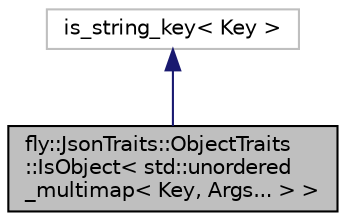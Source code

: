 digraph "fly::JsonTraits::ObjectTraits::IsObject&lt; std::unordered_multimap&lt; Key, Args... &gt; &gt;"
{
 // LATEX_PDF_SIZE
  edge [fontname="Helvetica",fontsize="10",labelfontname="Helvetica",labelfontsize="10"];
  node [fontname="Helvetica",fontsize="10",shape=record];
  Node1 [label="fly::JsonTraits::ObjectTraits\l::IsObject\< std::unordered\l_multimap\< Key, Args... \> \>",height=0.2,width=0.4,color="black", fillcolor="grey75", style="filled", fontcolor="black",tooltip=" "];
  Node2 -> Node1 [dir="back",color="midnightblue",fontsize="10",style="solid",fontname="Helvetica"];
  Node2 [label="is_string_key\< Key \>",height=0.2,width=0.4,color="grey75", fillcolor="white", style="filled",tooltip=" "];
}
